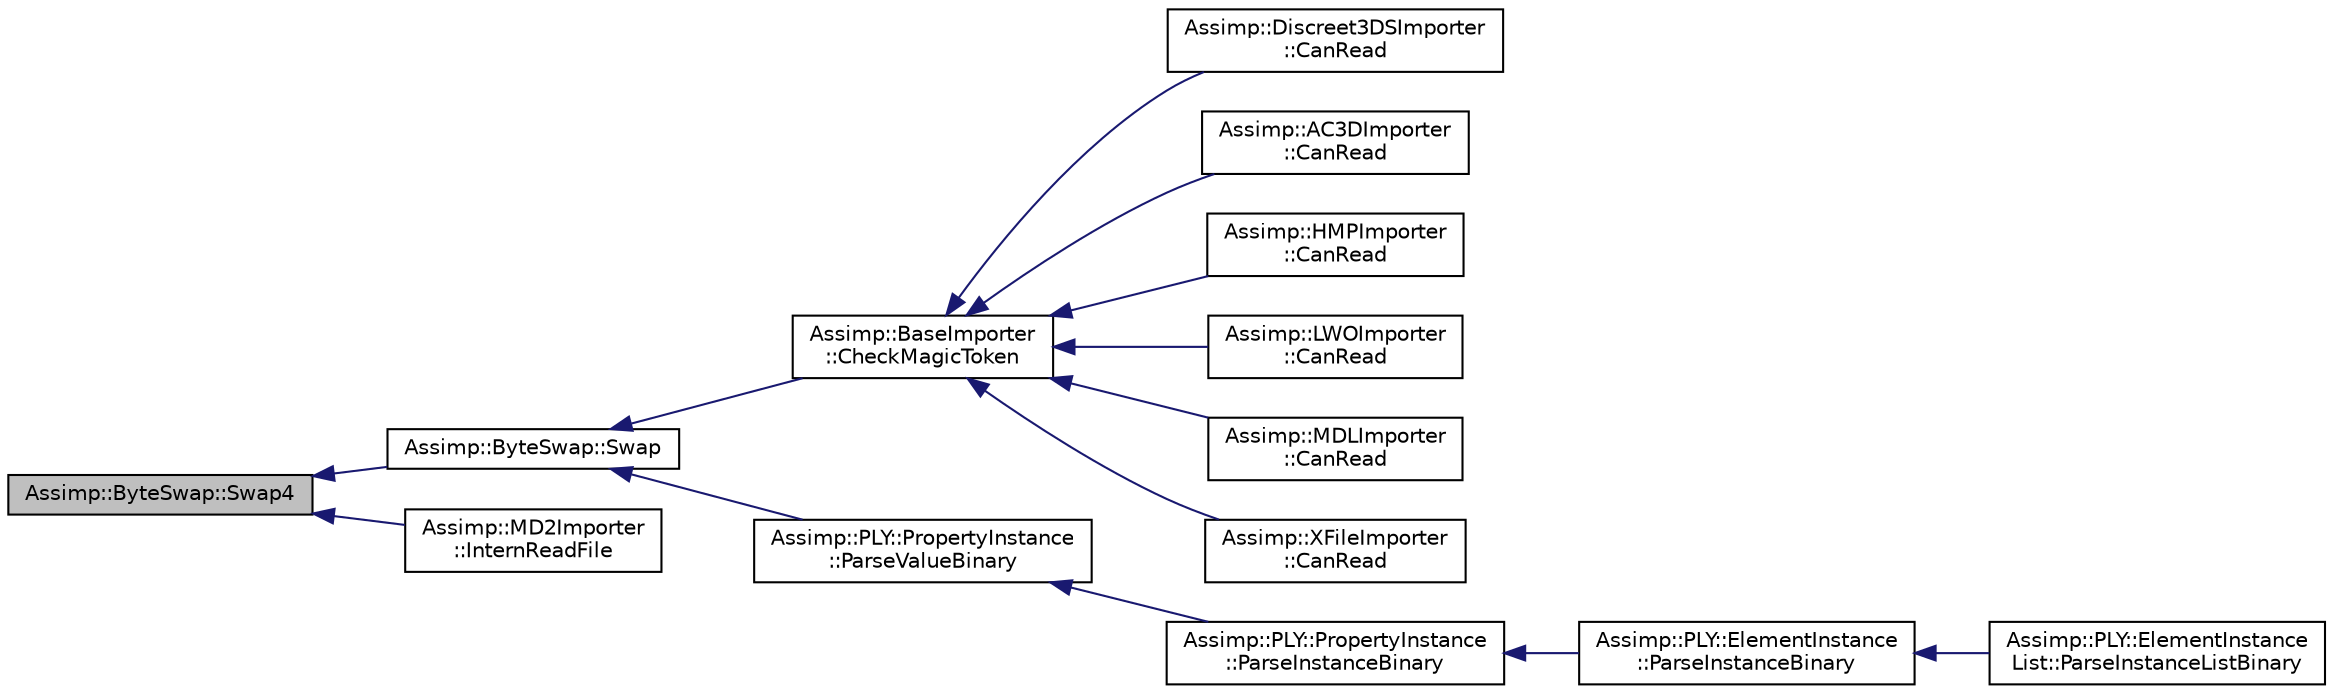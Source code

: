 digraph "Assimp::ByteSwap::Swap4"
{
  edge [fontname="Helvetica",fontsize="10",labelfontname="Helvetica",labelfontsize="10"];
  node [fontname="Helvetica",fontsize="10",shape=record];
  rankdir="LR";
  Node1 [label="Assimp::ByteSwap::Swap4",height=0.2,width=0.4,color="black", fillcolor="grey75", style="filled", fontcolor="black"];
  Node1 -> Node2 [dir="back",color="midnightblue",fontsize="10",style="solid",fontname="Helvetica"];
  Node2 [label="Assimp::ByteSwap::Swap",height=0.2,width=0.4,color="black", fillcolor="white", style="filled",URL="$class_assimp_1_1_byte_swap.html#a6e60cdda6ebc1db17759106023f38270"];
  Node2 -> Node3 [dir="back",color="midnightblue",fontsize="10",style="solid",fontname="Helvetica"];
  Node3 [label="Assimp::BaseImporter\l::CheckMagicToken",height=0.2,width=0.4,color="black", fillcolor="white", style="filled",URL="$class_assimp_1_1_base_importer.html#a32623af462fcf73fd3c665ca4d866d0f",tooltip="Check whether a file starts with one or more magic tokens. "];
  Node3 -> Node4 [dir="back",color="midnightblue",fontsize="10",style="solid",fontname="Helvetica"];
  Node4 [label="Assimp::Discreet3DSImporter\l::CanRead",height=0.2,width=0.4,color="black", fillcolor="white", style="filled",URL="$class_assimp_1_1_discreet3_d_s_importer.html#a84b8203d949c065c380da1cf2139b838"];
  Node3 -> Node5 [dir="back",color="midnightblue",fontsize="10",style="solid",fontname="Helvetica"];
  Node5 [label="Assimp::AC3DImporter\l::CanRead",height=0.2,width=0.4,color="black", fillcolor="white", style="filled",URL="$class_assimp_1_1_a_c3_d_importer.html#aefb82b11143ea7809b26253cdb84f8be"];
  Node3 -> Node6 [dir="back",color="midnightblue",fontsize="10",style="solid",fontname="Helvetica"];
  Node6 [label="Assimp::HMPImporter\l::CanRead",height=0.2,width=0.4,color="black", fillcolor="white", style="filled",URL="$class_assimp_1_1_h_m_p_importer.html#a075e2f0b6747922b72ac2b5b19b291ce"];
  Node3 -> Node7 [dir="back",color="midnightblue",fontsize="10",style="solid",fontname="Helvetica"];
  Node7 [label="Assimp::LWOImporter\l::CanRead",height=0.2,width=0.4,color="black", fillcolor="white", style="filled",URL="$class_assimp_1_1_l_w_o_importer.html#a829d052a82d28257f6ab1f2f8b3f8e93"];
  Node3 -> Node8 [dir="back",color="midnightblue",fontsize="10",style="solid",fontname="Helvetica"];
  Node8 [label="Assimp::MDLImporter\l::CanRead",height=0.2,width=0.4,color="black", fillcolor="white", style="filled",URL="$class_assimp_1_1_m_d_l_importer.html#a0d0c164cc792374e7dd888fa3b4ee96d"];
  Node3 -> Node9 [dir="back",color="midnightblue",fontsize="10",style="solid",fontname="Helvetica"];
  Node9 [label="Assimp::XFileImporter\l::CanRead",height=0.2,width=0.4,color="black", fillcolor="white", style="filled",URL="$class_assimp_1_1_x_file_importer.html#a37ebcae63c19eed43727aef6c50776c2"];
  Node2 -> Node10 [dir="back",color="midnightblue",fontsize="10",style="solid",fontname="Helvetica"];
  Node10 [label="Assimp::PLY::PropertyInstance\l::ParseValueBinary",height=0.2,width=0.4,color="black", fillcolor="white", style="filled",URL="$class_assimp_1_1_p_l_y_1_1_property_instance.html#a4ab7501c25c3cc1078b71b711981ecdf",tooltip="Parse a binary value. "];
  Node10 -> Node11 [dir="back",color="midnightblue",fontsize="10",style="solid",fontname="Helvetica"];
  Node11 [label="Assimp::PLY::PropertyInstance\l::ParseInstanceBinary",height=0.2,width=0.4,color="black", fillcolor="white", style="filled",URL="$class_assimp_1_1_p_l_y_1_1_property_instance.html#a298562245bfac53f75ec5064dadf1790",tooltip="Parse a property instance in binary format. "];
  Node11 -> Node12 [dir="back",color="midnightblue",fontsize="10",style="solid",fontname="Helvetica"];
  Node12 [label="Assimp::PLY::ElementInstance\l::ParseInstanceBinary",height=0.2,width=0.4,color="black", fillcolor="white", style="filled",URL="$class_assimp_1_1_p_l_y_1_1_element_instance.html#aabb1dd2eee0db6c8f3c959451737d854",tooltip="Parse a binary element instance. "];
  Node12 -> Node13 [dir="back",color="midnightblue",fontsize="10",style="solid",fontname="Helvetica"];
  Node13 [label="Assimp::PLY::ElementInstance\lList::ParseInstanceListBinary",height=0.2,width=0.4,color="black", fillcolor="white", style="filled",URL="$class_assimp_1_1_p_l_y_1_1_element_instance_list.html#ae19f740435b4590627fc9eaa9ca2c0a0",tooltip="Parse a binary element instance list. "];
  Node1 -> Node14 [dir="back",color="midnightblue",fontsize="10",style="solid",fontname="Helvetica"];
  Node14 [label="Assimp::MD2Importer\l::InternReadFile",height=0.2,width=0.4,color="black", fillcolor="white", style="filled",URL="$class_assimp_1_1_m_d2_importer.html#ac510f399d605f97cecc6001d14f7692a"];
}
